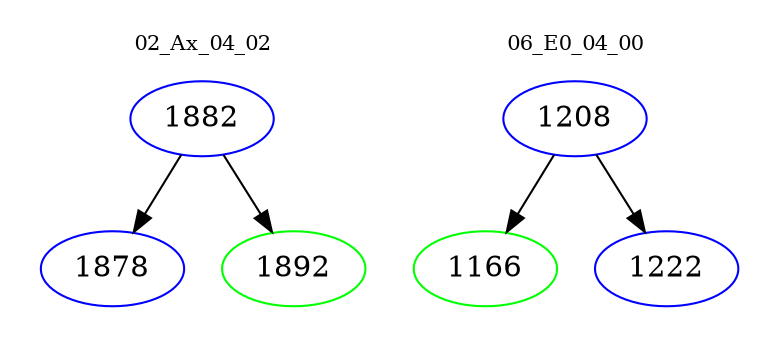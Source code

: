 digraph{
subgraph cluster_0 {
color = white
label = "02_Ax_04_02";
fontsize=10;
T0_1882 [label="1882", color="blue"]
T0_1882 -> T0_1878 [color="black"]
T0_1878 [label="1878", color="blue"]
T0_1882 -> T0_1892 [color="black"]
T0_1892 [label="1892", color="green"]
}
subgraph cluster_1 {
color = white
label = "06_E0_04_00";
fontsize=10;
T1_1208 [label="1208", color="blue"]
T1_1208 -> T1_1166 [color="black"]
T1_1166 [label="1166", color="green"]
T1_1208 -> T1_1222 [color="black"]
T1_1222 [label="1222", color="blue"]
}
}
